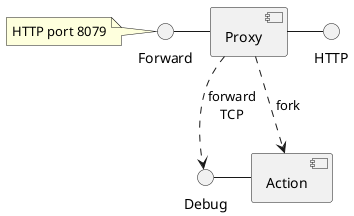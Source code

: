 @startuml start

skinparam folder {
    borderColor #ffffff
    fontColor #ffffff
    shadowing false
}

HTTP -left- [Proxy]
Forward -right- [Proxy]
[Proxy] ..> [Action] : fork
[Proxy] ..> Debug : "forward\nTCP"

Debug - [Action]

note left of Forward
 HTTP port 8079
end note


@enduml